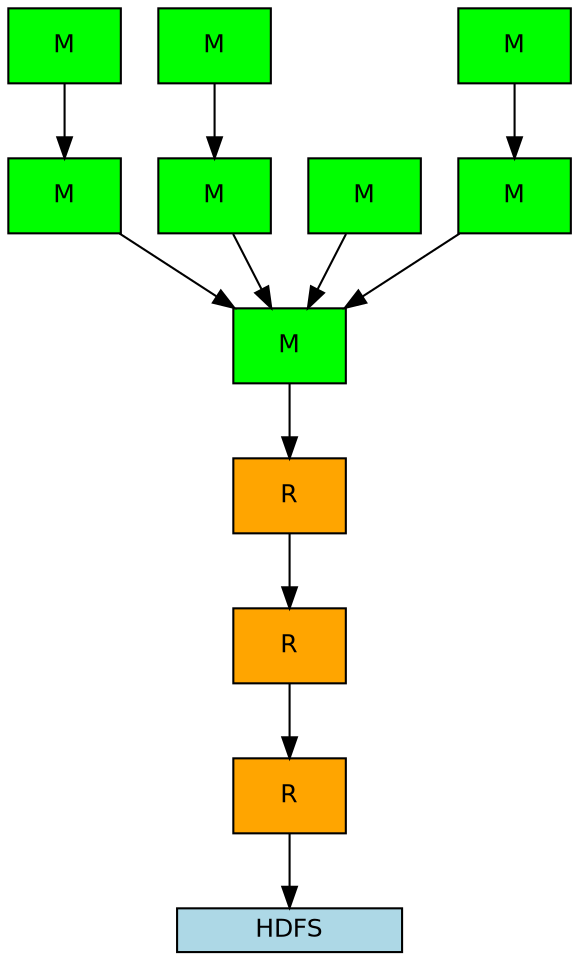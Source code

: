 digraph {
graph [ fontsize=24, fontname=Helvetica];
node [fontsize=12, fontname=Helvetica];
edge [fontsize=9, fontcolor=blue, fontname=Arial];

"Map_4_warehouse" [ label = "M", shape = "box", fillcolor="green", style="filled" ];
"Reducer_2" [ label = "R", shape="box", fillcolor="orange", style="filled" ];
"Reducer_3" [ label = "R", shape="box", fillcolor="orange", style="filled" ];
"Map_6_date_dim" [ label = "M", shape = "box", fillcolor="green", style="filled" ];
"Map_1" [ label = "M", shape="box", fillcolor="green", style="filled" ];
"Map_5_item" [ label = "M", shape = "box", fillcolor="green", style="filled" ];
"Reducer_3_out_Reducer_3" [ label = "R", shape="box", fillcolor="orange", style="filled" ];
"Map_4" [ label = "M", shape="box", fillcolor="green", style="filled" ];
"Map_5" [ label = "M", shape="box", fillcolor="green", style="filled" ];
"Map_1_inventory" [ label = "M", shape = "box", fillcolor="green", style="filled" ];
"Map_6" [ label = "M", shape="box", fillcolor="green", style="filled" ];
"HDFS" [label="HDFS", shape="box", fillcolor="lightblue", style="filled", height=0.25, width=1.5];

"Map_4_warehouse" -> "Map_4";
"Reducer_2" -> "Reducer_3";
"Reducer_3" -> "Reducer_3_out_Reducer_3";
"Map_6_date_dim" -> "Map_6";
"Map_1" -> "Reducer_2";
"Map_5_item" -> "Map_5";
"Map_5" -> "Map_1";
"Map_4" -> "Map_1";
"Map_1_inventory" -> "Map_1";
"Map_6" -> "Map_1";
"Reducer_3_out_Reducer_3" -> "HDFS";
}

